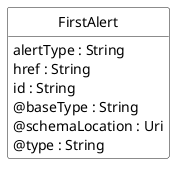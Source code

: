 @startuml
hide circle
hide methods
hide stereotype
show <<Enumeration>> stereotype
skinparam class {
   BackgroundColor<<Enumeration>> #E6F5F7
   BackgroundColor<<Ref>> #FFFFE0
   BackgroundColor<<Pivot>> #FFFFFFF
   BackgroundColor<<SimpleType>> #E2F0DA
   BackgroundColor #FCF2E3
}

class FirstAlert <<Pivot>> {
    alertType : String
    href : String
    id : String
    @baseType : String
    @schemaLocation : Uri
    @type : String
}


@enduml